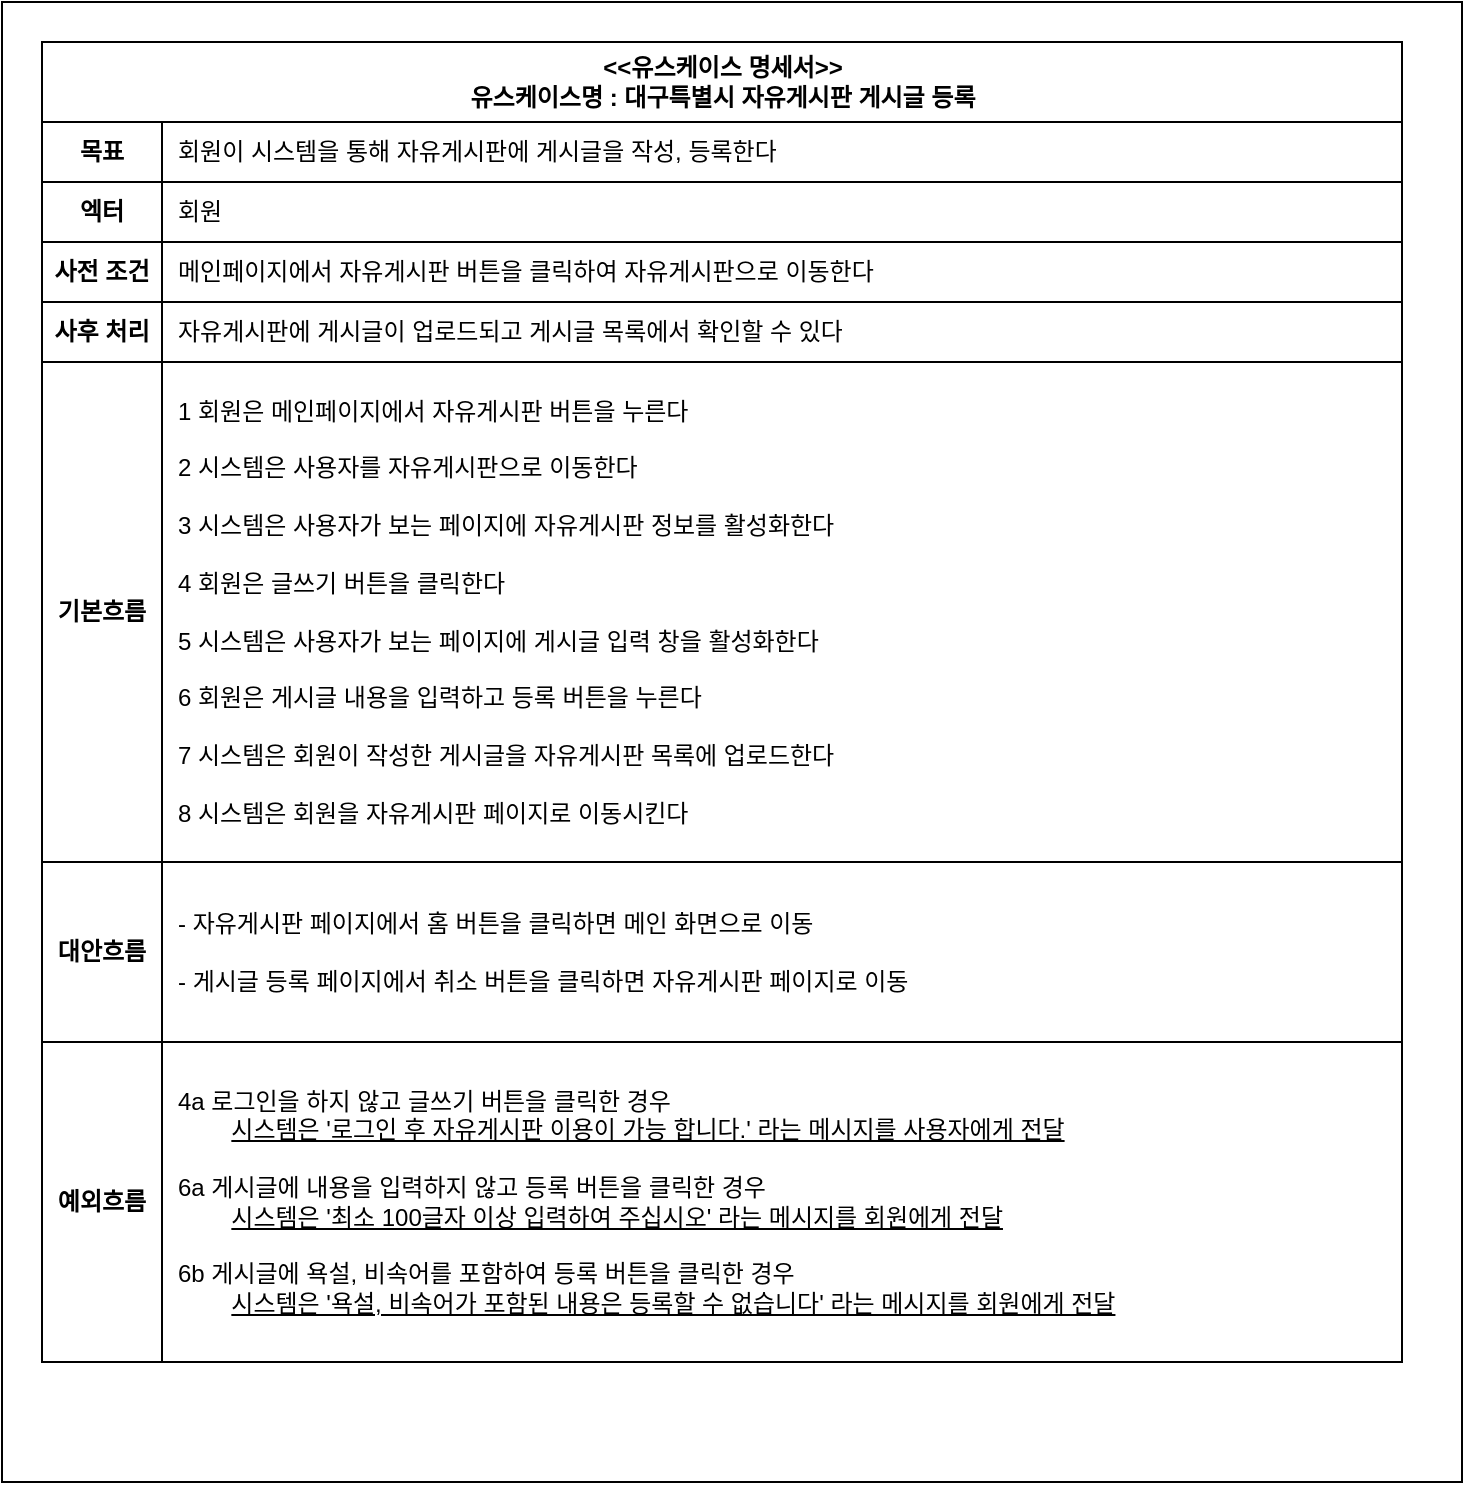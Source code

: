 <mxfile version="28.0.4">
  <diagram id="EPnICu6wofdyTL7_I-YK" name="요구사항명세서">
    <mxGraphModel dx="1678" dy="999" grid="1" gridSize="10" guides="1" tooltips="1" connect="1" arrows="1" fold="1" page="1" pageScale="1" pageWidth="827" pageHeight="1169" math="0" shadow="0">
      <root>
        <mxCell id="0" />
        <mxCell id="1" parent="0" />
        <mxCell id="O8KLrq56NzC8HY_zjt_--1" value="" style="rounded=0;whiteSpace=wrap;html=1;" vertex="1" parent="1">
          <mxGeometry x="20" y="20" width="730" height="740" as="geometry" />
        </mxCell>
        <mxCell id="PGcAvko0GGr-xwm2Tnm8-1" value="&lt;div&gt;&amp;lt;&amp;lt;유스케이스 명세서&amp;gt;&amp;gt;&lt;/div&gt;유스케이스명 : 대구특별시 자유게시판 게시글 등록" style="shape=table;startSize=40;container=1;collapsible=1;childLayout=tableLayout;fixedRows=1;rowLines=0;fontStyle=1;align=center;resizeLast=1;html=1;" parent="1" vertex="1">
          <mxGeometry x="40" y="40" width="680" height="660" as="geometry" />
        </mxCell>
        <mxCell id="PGcAvko0GGr-xwm2Tnm8-2" value="" style="shape=tableRow;horizontal=0;startSize=0;swimlaneHead=0;swimlaneBody=0;fillColor=none;collapsible=0;dropTarget=0;points=[[0,0.5],[1,0.5]];portConstraint=eastwest;top=0;left=0;right=0;bottom=1;strokeColor=default;verticalAlign=middle;fontStyle=0" parent="PGcAvko0GGr-xwm2Tnm8-1" vertex="1">
          <mxGeometry y="40" width="680" height="30" as="geometry" />
        </mxCell>
        <mxCell id="PGcAvko0GGr-xwm2Tnm8-3" value="목표" style="shape=partialRectangle;connectable=0;fillColor=none;top=0;left=0;bottom=0;right=0;fontStyle=1;overflow=hidden;whiteSpace=wrap;html=1;" parent="PGcAvko0GGr-xwm2Tnm8-2" vertex="1">
          <mxGeometry width="60" height="30" as="geometry">
            <mxRectangle width="60" height="30" as="alternateBounds" />
          </mxGeometry>
        </mxCell>
        <mxCell id="PGcAvko0GGr-xwm2Tnm8-4" value="&lt;div&gt;&lt;span style=&quot;font-weight: 400; text-wrap-mode: nowrap;&quot;&gt;회원이&amp;nbsp;&lt;/span&gt;&lt;span style=&quot;background-color: transparent; color: light-dark(rgb(0, 0, 0), rgb(255, 255, 255)); text-wrap-mode: nowrap; font-weight: 400;&quot;&gt;시스템을 통해 자유게시판에 게시글을 작성, 등록한다&lt;/span&gt;&lt;/div&gt;" style="shape=partialRectangle;connectable=0;fillColor=none;top=0;left=0;bottom=0;right=0;align=left;spacingLeft=6;fontStyle=1;overflow=hidden;whiteSpace=wrap;html=1;" parent="PGcAvko0GGr-xwm2Tnm8-2" vertex="1">
          <mxGeometry x="60" width="620" height="30" as="geometry">
            <mxRectangle width="620" height="30" as="alternateBounds" />
          </mxGeometry>
        </mxCell>
        <mxCell id="PGcAvko0GGr-xwm2Tnm8-5" value="" style="shape=tableRow;horizontal=0;startSize=0;swimlaneHead=0;swimlaneBody=0;fillColor=none;collapsible=0;dropTarget=0;points=[[0,0.5],[1,0.5]];portConstraint=eastwest;top=0;left=0;right=0;bottom=1;" parent="PGcAvko0GGr-xwm2Tnm8-1" vertex="1">
          <mxGeometry y="70" width="680" height="30" as="geometry" />
        </mxCell>
        <mxCell id="PGcAvko0GGr-xwm2Tnm8-6" value="엑터" style="shape=partialRectangle;connectable=0;fillColor=none;top=0;left=0;bottom=0;right=0;fontStyle=1;overflow=hidden;whiteSpace=wrap;html=1;" parent="PGcAvko0GGr-xwm2Tnm8-5" vertex="1">
          <mxGeometry width="60" height="30" as="geometry">
            <mxRectangle width="60" height="30" as="alternateBounds" />
          </mxGeometry>
        </mxCell>
        <mxCell id="PGcAvko0GGr-xwm2Tnm8-7" value="회원" style="shape=partialRectangle;connectable=0;fillColor=none;top=0;left=0;bottom=0;right=0;align=left;spacingLeft=6;fontStyle=0;overflow=hidden;whiteSpace=wrap;html=1;" parent="PGcAvko0GGr-xwm2Tnm8-5" vertex="1">
          <mxGeometry x="60" width="620" height="30" as="geometry">
            <mxRectangle width="620" height="30" as="alternateBounds" />
          </mxGeometry>
        </mxCell>
        <mxCell id="PGcAvko0GGr-xwm2Tnm8-8" value="" style="shape=tableRow;horizontal=0;startSize=0;swimlaneHead=0;swimlaneBody=0;fillColor=none;collapsible=0;dropTarget=0;points=[[0,0.5],[1,0.5]];portConstraint=eastwest;top=0;left=0;right=0;bottom=1;" parent="PGcAvko0GGr-xwm2Tnm8-1" vertex="1">
          <mxGeometry y="100" width="680" height="30" as="geometry" />
        </mxCell>
        <mxCell id="PGcAvko0GGr-xwm2Tnm8-9" value="사전 조건" style="shape=partialRectangle;connectable=0;fillColor=none;top=0;left=0;bottom=0;right=0;fontStyle=1;overflow=hidden;whiteSpace=wrap;html=1;" parent="PGcAvko0GGr-xwm2Tnm8-8" vertex="1">
          <mxGeometry width="60" height="30" as="geometry">
            <mxRectangle width="60" height="30" as="alternateBounds" />
          </mxGeometry>
        </mxCell>
        <mxCell id="PGcAvko0GGr-xwm2Tnm8-10" value="메인페이지에서 자유게시판 버튼을 클릭하여 자유게시판으로 이동한다" style="shape=partialRectangle;connectable=0;fillColor=none;top=0;left=0;bottom=0;right=0;align=left;spacingLeft=6;fontStyle=0;overflow=hidden;whiteSpace=wrap;html=1;" parent="PGcAvko0GGr-xwm2Tnm8-8" vertex="1">
          <mxGeometry x="60" width="620" height="30" as="geometry">
            <mxRectangle width="620" height="30" as="alternateBounds" />
          </mxGeometry>
        </mxCell>
        <mxCell id="PGcAvko0GGr-xwm2Tnm8-11" value="" style="shape=tableRow;horizontal=0;startSize=0;swimlaneHead=0;swimlaneBody=0;fillColor=none;collapsible=0;dropTarget=0;points=[[0,0.5],[1,0.5]];portConstraint=eastwest;top=0;left=0;right=0;bottom=1;" parent="PGcAvko0GGr-xwm2Tnm8-1" vertex="1">
          <mxGeometry y="130" width="680" height="30" as="geometry" />
        </mxCell>
        <mxCell id="PGcAvko0GGr-xwm2Tnm8-12" value="사후 처리" style="shape=partialRectangle;connectable=0;fillColor=none;top=0;left=0;bottom=0;right=0;fontStyle=1;overflow=hidden;whiteSpace=wrap;html=1;" parent="PGcAvko0GGr-xwm2Tnm8-11" vertex="1">
          <mxGeometry width="60" height="30" as="geometry">
            <mxRectangle width="60" height="30" as="alternateBounds" />
          </mxGeometry>
        </mxCell>
        <mxCell id="PGcAvko0GGr-xwm2Tnm8-13" value="자유게시판에 게시글이 업로드되고 게시글 목록에서 확인할 수 있다" style="shape=partialRectangle;connectable=0;fillColor=none;top=0;left=0;bottom=0;right=0;align=left;spacingLeft=6;fontStyle=0;overflow=hidden;whiteSpace=wrap;html=1;" parent="PGcAvko0GGr-xwm2Tnm8-11" vertex="1">
          <mxGeometry x="60" width="620" height="30" as="geometry">
            <mxRectangle width="620" height="30" as="alternateBounds" />
          </mxGeometry>
        </mxCell>
        <mxCell id="PGcAvko0GGr-xwm2Tnm8-14" value="" style="shape=tableRow;horizontal=0;startSize=0;swimlaneHead=0;swimlaneBody=0;fillColor=none;collapsible=0;dropTarget=0;points=[[0,0.5],[1,0.5]];portConstraint=eastwest;top=0;left=0;right=0;bottom=1;" parent="PGcAvko0GGr-xwm2Tnm8-1" vertex="1">
          <mxGeometry y="160" width="680" height="250" as="geometry" />
        </mxCell>
        <mxCell id="PGcAvko0GGr-xwm2Tnm8-15" value="기본흐름" style="shape=partialRectangle;connectable=0;fillColor=none;top=0;left=0;bottom=0;right=0;fontStyle=1;overflow=hidden;whiteSpace=wrap;html=1;" parent="PGcAvko0GGr-xwm2Tnm8-14" vertex="1">
          <mxGeometry width="60" height="250" as="geometry">
            <mxRectangle width="60" height="250" as="alternateBounds" />
          </mxGeometry>
        </mxCell>
        <mxCell id="PGcAvko0GGr-xwm2Tnm8-16" value="&lt;div style=&quot;text-wrap: nowrap;&quot;&gt;1 회원은 메인페이지에서 자유게시판 버튼을 누른다&lt;br&gt;&lt;/div&gt;&lt;div style=&quot;text-wrap: nowrap;&quot;&gt;&lt;br&gt;&lt;/div&gt;&lt;div style=&quot;text-wrap: nowrap;&quot;&gt;2 시스템은 사용자를 자유게시판으로 이동한다&lt;/div&gt;&lt;div style=&quot;text-wrap: nowrap;&quot;&gt;&lt;br&gt;&lt;/div&gt;&lt;div style=&quot;text-wrap: nowrap;&quot;&gt;3 시스템은 사용자가 보는 페이지에 자유게시판 정보를 활성화한다&lt;/div&gt;&lt;div style=&quot;text-wrap: nowrap;&quot;&gt;&lt;br&gt;&lt;/div&gt;&lt;div style=&quot;text-wrap: nowrap;&quot;&gt;4 회원은 글쓰기 버튼을 클릭한다&lt;/div&gt;&lt;div style=&quot;text-wrap: nowrap;&quot;&gt;&lt;br&gt;&lt;/div&gt;&lt;div style=&quot;text-wrap: nowrap;&quot;&gt;5 시스템은 사용자가 보는 페이지에 게시글 입력 창을 활성화한다&lt;/div&gt;&lt;div style=&quot;text-wrap: nowrap;&quot;&gt;&lt;br&gt;&lt;/div&gt;&lt;div style=&quot;text-wrap: nowrap;&quot;&gt;6 회원은 게시글 내용을 입력하고 등록 버튼을 누른다&lt;br&gt;&lt;/div&gt;&lt;div style=&quot;text-wrap: nowrap;&quot;&gt;&lt;br&gt;&lt;/div&gt;&lt;div style=&quot;text-wrap: nowrap;&quot;&gt;7 시스템은 회원이 작성한 게시글을 자유게시판 목록에 업로드한다&lt;/div&gt;&lt;div style=&quot;text-wrap: nowrap;&quot;&gt;&lt;br&gt;&lt;/div&gt;&lt;div style=&quot;text-wrap: nowrap;&quot;&gt;8 시스템은 회원을 자유게시판 페이지로 이동시킨다&lt;/div&gt;" style="shape=partialRectangle;connectable=0;fillColor=none;top=0;left=0;bottom=0;right=0;align=left;spacingLeft=6;fontStyle=0;overflow=hidden;whiteSpace=wrap;html=1;" parent="PGcAvko0GGr-xwm2Tnm8-14" vertex="1">
          <mxGeometry x="60" width="620" height="250" as="geometry">
            <mxRectangle width="620" height="250" as="alternateBounds" />
          </mxGeometry>
        </mxCell>
        <mxCell id="PGcAvko0GGr-xwm2Tnm8-17" value="" style="shape=tableRow;horizontal=0;startSize=0;swimlaneHead=0;swimlaneBody=0;fillColor=none;collapsible=0;dropTarget=0;points=[[0,0.5],[1,0.5]];portConstraint=eastwest;top=0;left=0;right=0;bottom=1;" parent="PGcAvko0GGr-xwm2Tnm8-1" vertex="1">
          <mxGeometry y="410" width="680" height="90" as="geometry" />
        </mxCell>
        <mxCell id="PGcAvko0GGr-xwm2Tnm8-18" value="대안흐름" style="shape=partialRectangle;connectable=0;fillColor=none;top=0;left=0;bottom=0;right=0;fontStyle=1;overflow=hidden;whiteSpace=wrap;html=1;" parent="PGcAvko0GGr-xwm2Tnm8-17" vertex="1">
          <mxGeometry width="60" height="90" as="geometry">
            <mxRectangle width="60" height="90" as="alternateBounds" />
          </mxGeometry>
        </mxCell>
        <mxCell id="PGcAvko0GGr-xwm2Tnm8-19" value="&lt;div&gt;- 자유게시판 페이지에서 홈 버튼을 클릭하면 메인 화면으로 이동&lt;/div&gt;&lt;div&gt;&lt;br&gt;&lt;/div&gt;&lt;div&gt;- 게시글 등록 페이지에서 취소 버튼을 클릭하면 자유게시판 페이지로&amp;nbsp;&lt;span style=&quot;background-color: transparent; color: light-dark(rgb(0, 0, 0), rgb(255, 255, 255));&quot;&gt;이동&lt;/span&gt;&lt;/div&gt;" style="shape=partialRectangle;connectable=0;fillColor=none;top=0;left=0;bottom=0;right=0;align=left;spacingLeft=6;fontStyle=0;overflow=hidden;whiteSpace=wrap;html=1;" parent="PGcAvko0GGr-xwm2Tnm8-17" vertex="1">
          <mxGeometry x="60" width="620" height="90" as="geometry">
            <mxRectangle width="620" height="90" as="alternateBounds" />
          </mxGeometry>
        </mxCell>
        <mxCell id="PGcAvko0GGr-xwm2Tnm8-20" value="" style="shape=tableRow;horizontal=0;startSize=0;swimlaneHead=0;swimlaneBody=0;fillColor=none;collapsible=0;dropTarget=0;points=[[0,0.5],[1,0.5]];portConstraint=eastwest;top=0;left=0;right=0;bottom=1;" parent="PGcAvko0GGr-xwm2Tnm8-1" vertex="1">
          <mxGeometry y="500" width="680" height="160" as="geometry" />
        </mxCell>
        <mxCell id="PGcAvko0GGr-xwm2Tnm8-21" value="예외흐름" style="shape=partialRectangle;connectable=0;fillColor=none;top=0;left=0;bottom=0;right=0;fontStyle=1;overflow=hidden;whiteSpace=wrap;html=1;" parent="PGcAvko0GGr-xwm2Tnm8-20" vertex="1">
          <mxGeometry width="60" height="160" as="geometry">
            <mxRectangle width="60" height="160" as="alternateBounds" />
          </mxGeometry>
        </mxCell>
        <mxCell id="PGcAvko0GGr-xwm2Tnm8-22" value="&lt;div style=&quot;text-wrap: nowrap;&quot;&gt;&lt;span style=&quot;background-color: transparent; color: light-dark(rgb(0, 0, 0), rgb(255, 255, 255));&quot;&gt;4a 로그인을 하지 않고 글쓰기 버튼을 클릭한 경우&lt;/span&gt;&lt;/div&gt;&lt;div style=&quot;text-wrap: nowrap;&quot;&gt;&lt;u&gt;&lt;span style=&quot;white-space: pre;&quot;&gt;&#x9;&lt;/span&gt;시스템은 &#39;로그인 후 자유게시판 이용이 가능 합니다.&#39; 라는 메시지를 사용자에게 전달&lt;/u&gt;&lt;br&gt;&lt;/div&gt;&lt;div style=&quot;text-wrap: nowrap;&quot;&gt;&lt;br&gt;&lt;/div&gt;&lt;div style=&quot;text-wrap: nowrap;&quot;&gt;6a 게시글에 내용을 입력하지 않고 등록 버튼을 클릭한 경우&lt;/div&gt;&lt;div style=&quot;text-wrap: nowrap;&quot;&gt;&lt;span style=&quot;white-space: pre;&quot;&gt;&#x9;&lt;/span&gt;&lt;u&gt;시스템은 &#39;최소 100글자 이상 입력하여 주십시오&#39; 라는 메시지를 회원에게 전달&lt;/u&gt;&lt;/div&gt;&lt;div style=&quot;text-wrap: nowrap;&quot;&gt;&lt;u&gt;&lt;br&gt;&lt;/u&gt;&lt;/div&gt;&lt;div style=&quot;text-wrap: nowrap;&quot;&gt;6b 게시글에 욕설, 비속어를 포함하여 등록 버튼을 클릭한 경우&lt;/div&gt;&lt;div style=&quot;text-wrap: nowrap;&quot;&gt;&lt;span style=&quot;white-space: pre;&quot;&gt;&#x9;&lt;/span&gt;&lt;u&gt;시스템은 &#39;욕설, 비속어가 포함된 내용은 등록할 수 없습니다&#39; 라는 메시지를 회원에게 전달&lt;/u&gt;&lt;br&gt;&lt;/div&gt;" style="shape=partialRectangle;connectable=0;fillColor=none;top=0;left=0;bottom=0;right=0;align=left;spacingLeft=6;fontStyle=0;overflow=hidden;whiteSpace=wrap;html=1;" parent="PGcAvko0GGr-xwm2Tnm8-20" vertex="1">
          <mxGeometry x="60" width="620" height="160" as="geometry">
            <mxRectangle width="620" height="160" as="alternateBounds" />
          </mxGeometry>
        </mxCell>
      </root>
    </mxGraphModel>
  </diagram>
</mxfile>

